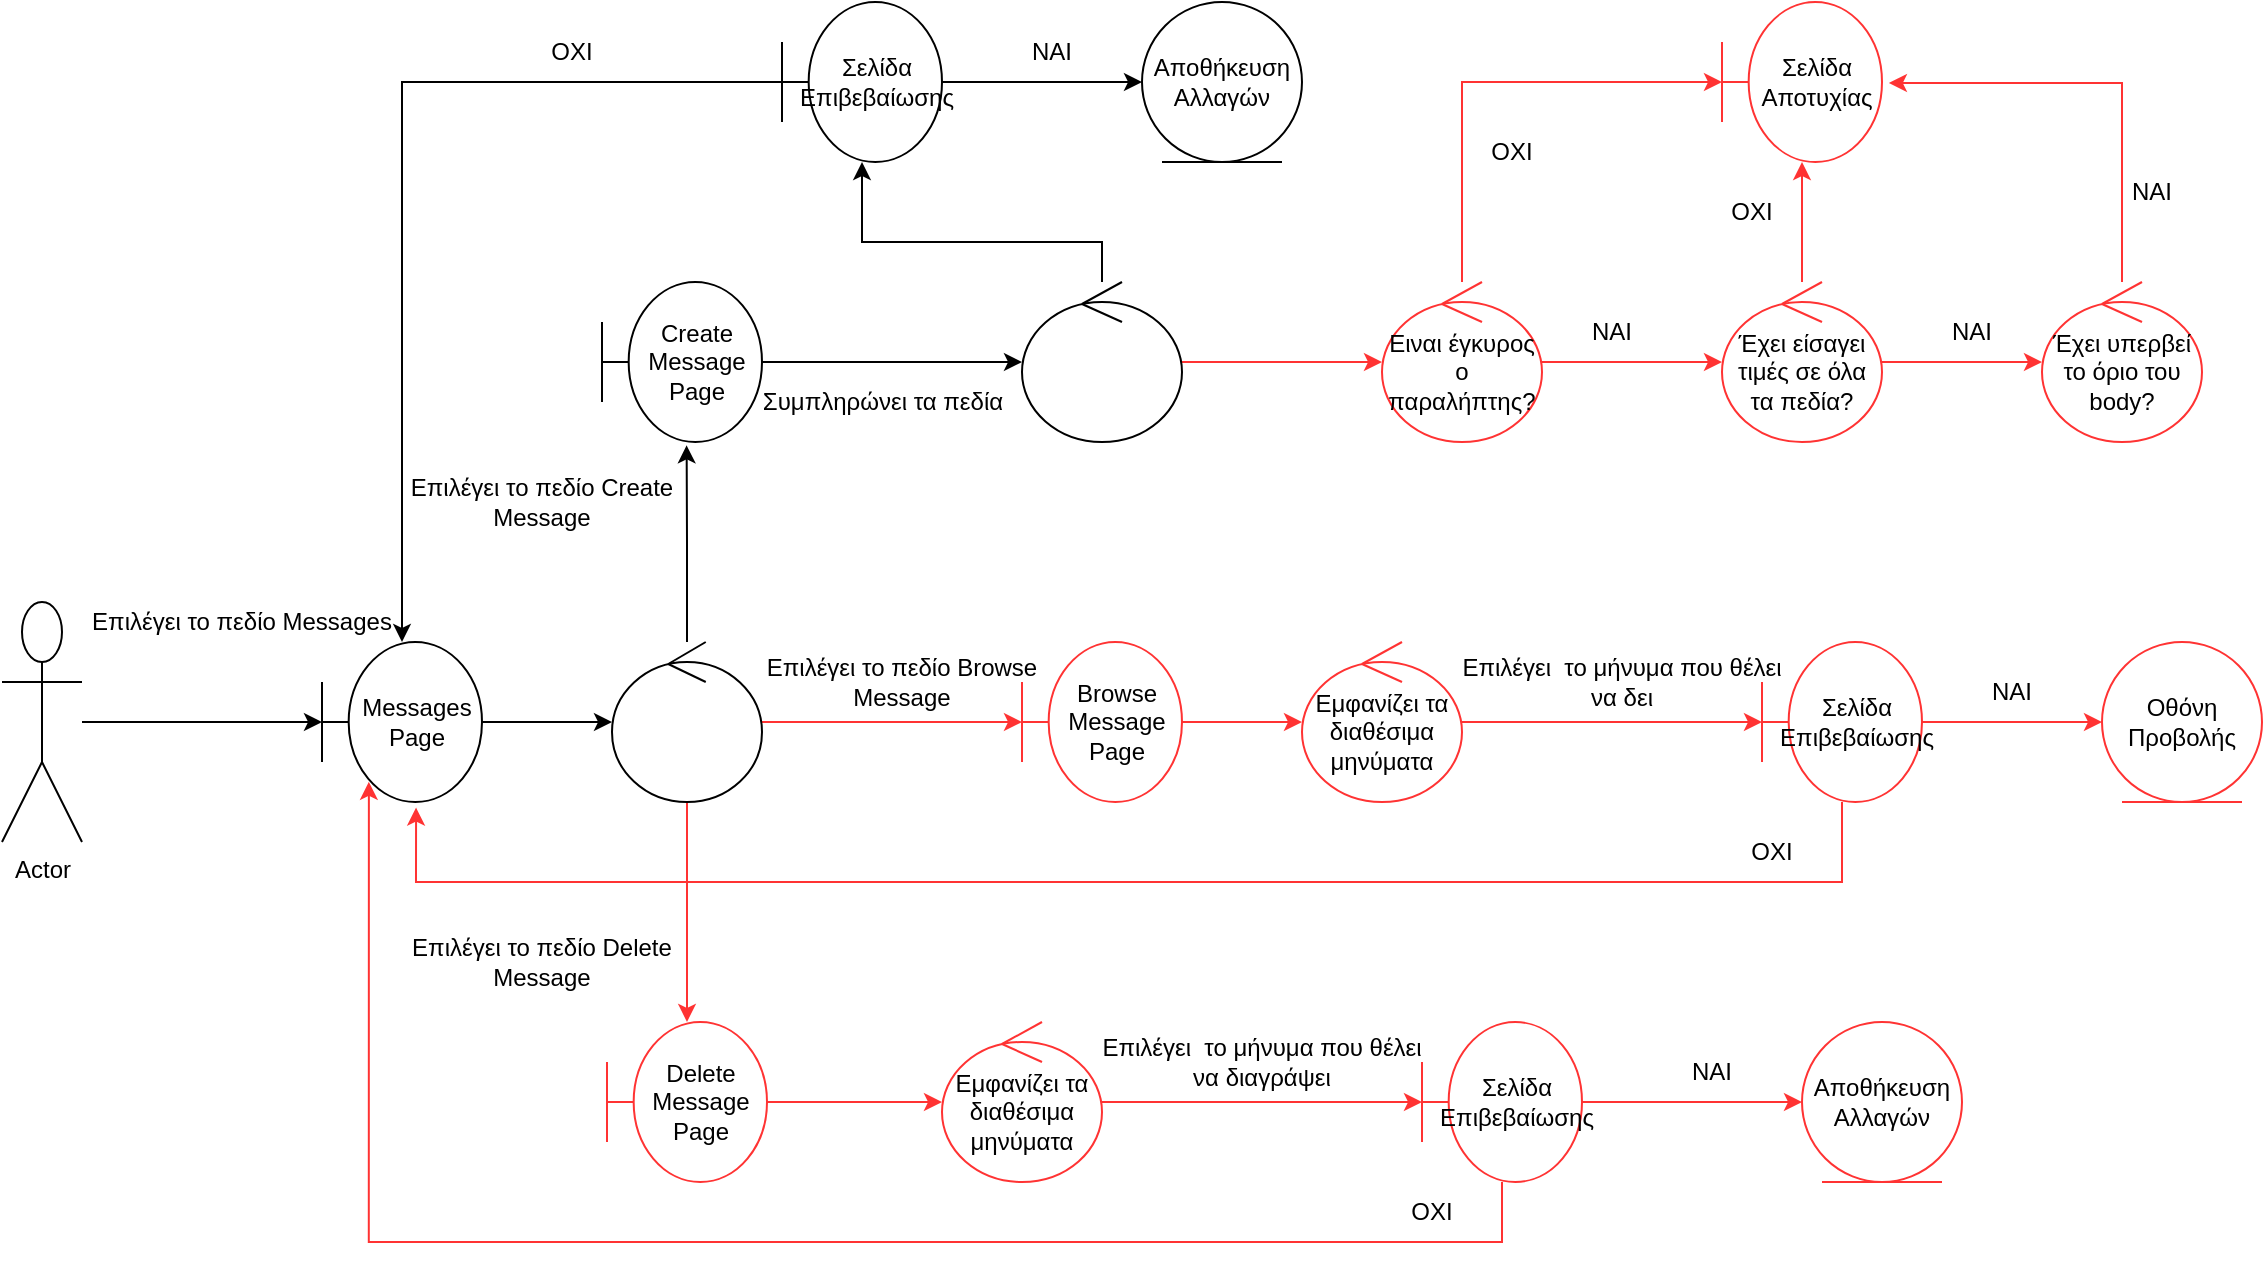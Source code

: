 <mxfile version="14.6.5" type="device"><diagram id="xDxF79L8_RLZJ9fn8Z7o" name="Page-1"><mxGraphModel dx="1673" dy="896" grid="1" gridSize="10" guides="1" tooltips="1" connect="1" arrows="1" fold="1" page="1" pageScale="1" pageWidth="850" pageHeight="1100" math="0" shadow="0"><root><mxCell id="0"/><mxCell id="1" parent="0"/><mxCell id="HWLLEXlVXGjf8-yIvZkh-19" style="edgeStyle=orthogonalEdgeStyle;rounded=0;orthogonalLoop=1;jettySize=auto;html=1;" edge="1" parent="1" source="HWLLEXlVXGjf8-yIvZkh-1" target="HWLLEXlVXGjf8-yIvZkh-3"><mxGeometry relative="1" as="geometry"/></mxCell><mxCell id="HWLLEXlVXGjf8-yIvZkh-1" value="Actor" style="shape=umlActor;verticalLabelPosition=bottom;verticalAlign=top;html=1;" vertex="1" parent="1"><mxGeometry y="320" width="40" height="120" as="geometry"/></mxCell><mxCell id="HWLLEXlVXGjf8-yIvZkh-15" style="edgeStyle=orthogonalEdgeStyle;rounded=0;orthogonalLoop=1;jettySize=auto;html=1;" edge="1" parent="1" source="HWLLEXlVXGjf8-yIvZkh-2" target="HWLLEXlVXGjf8-yIvZkh-14"><mxGeometry relative="1" as="geometry"/></mxCell><mxCell id="HWLLEXlVXGjf8-yIvZkh-2" value="Create&lt;br&gt;Message Page" style="shape=umlBoundary;whiteSpace=wrap;html=1;" vertex="1" parent="1"><mxGeometry x="300" y="160" width="80" height="80" as="geometry"/></mxCell><mxCell id="HWLLEXlVXGjf8-yIvZkh-78" style="edgeStyle=orthogonalEdgeStyle;rounded=0;orthogonalLoop=1;jettySize=auto;html=1;" edge="1" parent="1" source="HWLLEXlVXGjf8-yIvZkh-3" target="HWLLEXlVXGjf8-yIvZkh-77"><mxGeometry relative="1" as="geometry"/></mxCell><mxCell id="HWLLEXlVXGjf8-yIvZkh-3" value="Messages Page" style="shape=umlBoundary;whiteSpace=wrap;html=1;" vertex="1" parent="1"><mxGeometry x="160" y="340" width="80" height="80" as="geometry"/></mxCell><mxCell id="HWLLEXlVXGjf8-yIvZkh-84" style="edgeStyle=orthogonalEdgeStyle;rounded=0;orthogonalLoop=1;jettySize=auto;html=1;strokeColor=#FF3333;" edge="1" parent="1" source="HWLLEXlVXGjf8-yIvZkh-7" target="HWLLEXlVXGjf8-yIvZkh-74"><mxGeometry relative="1" as="geometry"/></mxCell><mxCell id="HWLLEXlVXGjf8-yIvZkh-7" value="Browse Message Page" style="shape=umlBoundary;whiteSpace=wrap;html=1;strokeColor=#FF3333;" vertex="1" parent="1"><mxGeometry x="510" y="340" width="80" height="80" as="geometry"/></mxCell><mxCell id="HWLLEXlVXGjf8-yIvZkh-42" style="edgeStyle=orthogonalEdgeStyle;rounded=0;orthogonalLoop=1;jettySize=auto;html=1;" edge="1" parent="1" source="HWLLEXlVXGjf8-yIvZkh-10" target="HWLLEXlVXGjf8-yIvZkh-3"><mxGeometry relative="1" as="geometry"><Array as="points"><mxPoint x="200" y="60"/></Array></mxGeometry></mxCell><mxCell id="HWLLEXlVXGjf8-yIvZkh-89" style="edgeStyle=orthogonalEdgeStyle;rounded=0;orthogonalLoop=1;jettySize=auto;html=1;entryX=0;entryY=0.5;entryDx=0;entryDy=0;" edge="1" parent="1" source="HWLLEXlVXGjf8-yIvZkh-10" target="HWLLEXlVXGjf8-yIvZkh-87"><mxGeometry relative="1" as="geometry"/></mxCell><mxCell id="HWLLEXlVXGjf8-yIvZkh-10" value="Σελίδα Επιβεβαίωσης" style="shape=umlBoundary;whiteSpace=wrap;html=1;" vertex="1" parent="1"><mxGeometry x="390" y="20" width="80" height="80" as="geometry"/></mxCell><mxCell id="HWLLEXlVXGjf8-yIvZkh-91" style="edgeStyle=orthogonalEdgeStyle;rounded=0;orthogonalLoop=1;jettySize=auto;html=1;strokeColor=#FF3333;" edge="1" parent="1" source="HWLLEXlVXGjf8-yIvZkh-11" target="HWLLEXlVXGjf8-yIvZkh-90"><mxGeometry relative="1" as="geometry"/></mxCell><mxCell id="HWLLEXlVXGjf8-yIvZkh-94" style="edgeStyle=orthogonalEdgeStyle;rounded=0;orthogonalLoop=1;jettySize=auto;html=1;entryX=0.588;entryY=1.035;entryDx=0;entryDy=0;entryPerimeter=0;strokeColor=#FF3333;" edge="1" parent="1" source="HWLLEXlVXGjf8-yIvZkh-11" target="HWLLEXlVXGjf8-yIvZkh-3"><mxGeometry relative="1" as="geometry"><Array as="points"><mxPoint x="920" y="460"/><mxPoint x="207" y="460"/></Array></mxGeometry></mxCell><mxCell id="HWLLEXlVXGjf8-yIvZkh-11" value="Σελίδα Επιβεβαίωσης" style="shape=umlBoundary;whiteSpace=wrap;html=1;strokeColor=#FF3333;" vertex="1" parent="1"><mxGeometry x="880" y="340" width="80" height="80" as="geometry"/></mxCell><mxCell id="HWLLEXlVXGjf8-yIvZkh-97" style="edgeStyle=orthogonalEdgeStyle;rounded=0;orthogonalLoop=1;jettySize=auto;html=1;strokeColor=#FF3333;" edge="1" parent="1" source="HWLLEXlVXGjf8-yIvZkh-13" target="HWLLEXlVXGjf8-yIvZkh-96"><mxGeometry relative="1" as="geometry"/></mxCell><mxCell id="HWLLEXlVXGjf8-yIvZkh-13" value="Delete&lt;br&gt;Message Page" style="shape=umlBoundary;whiteSpace=wrap;html=1;strokeColor=#FF3333;" vertex="1" parent="1"><mxGeometry x="302.5" y="530" width="80" height="80" as="geometry"/></mxCell><mxCell id="HWLLEXlVXGjf8-yIvZkh-52" style="edgeStyle=orthogonalEdgeStyle;rounded=0;orthogonalLoop=1;jettySize=auto;html=1;" edge="1" parent="1" source="HWLLEXlVXGjf8-yIvZkh-14" target="HWLLEXlVXGjf8-yIvZkh-10"><mxGeometry relative="1" as="geometry"><Array as="points"><mxPoint x="550" y="140"/></Array></mxGeometry></mxCell><mxCell id="HWLLEXlVXGjf8-yIvZkh-57" style="edgeStyle=orthogonalEdgeStyle;rounded=0;orthogonalLoop=1;jettySize=auto;html=1;strokeColor=#FF3333;" edge="1" parent="1" source="HWLLEXlVXGjf8-yIvZkh-14" target="HWLLEXlVXGjf8-yIvZkh-56"><mxGeometry relative="1" as="geometry"/></mxCell><mxCell id="HWLLEXlVXGjf8-yIvZkh-14" value="" style="ellipse;shape=umlControl;whiteSpace=wrap;html=1;" vertex="1" parent="1"><mxGeometry x="510" y="160" width="80" height="80" as="geometry"/></mxCell><mxCell id="HWLLEXlVXGjf8-yIvZkh-16" value="Συμπληρώνει τα πεδία" style="text;html=1;align=center;verticalAlign=middle;resizable=0;points=[];autosize=1;strokeColor=none;" vertex="1" parent="1"><mxGeometry x="370" y="210" width="140" height="20" as="geometry"/></mxCell><mxCell id="HWLLEXlVXGjf8-yIvZkh-23" value="&lt;span&gt;Επιλέγει το πεδίο Delete Message&lt;/span&gt;" style="text;html=1;strokeColor=none;fillColor=none;align=center;verticalAlign=middle;whiteSpace=wrap;rounded=0;rotation=0;" vertex="1" parent="1"><mxGeometry x="180" y="480" width="180" height="40" as="geometry"/></mxCell><mxCell id="HWLLEXlVXGjf8-yIvZkh-28" value="&lt;span&gt;Επιλέγει το πεδίο Create Message&lt;/span&gt;" style="text;html=1;strokeColor=none;fillColor=none;align=center;verticalAlign=middle;whiteSpace=wrap;rounded=0;" vertex="1" parent="1"><mxGeometry x="180" y="250" width="180" height="40" as="geometry"/></mxCell><mxCell id="HWLLEXlVXGjf8-yIvZkh-37" style="edgeStyle=orthogonalEdgeStyle;rounded=0;orthogonalLoop=1;jettySize=auto;html=1;exitX=0.5;exitY=1;exitDx=0;exitDy=0;" edge="1" parent="1" source="HWLLEXlVXGjf8-yIvZkh-28" target="HWLLEXlVXGjf8-yIvZkh-28"><mxGeometry relative="1" as="geometry"/></mxCell><mxCell id="HWLLEXlVXGjf8-yIvZkh-38" value="&lt;span&gt;Επιλέγει το πεδίο Browse Message&lt;/span&gt;" style="text;html=1;strokeColor=none;fillColor=none;align=center;verticalAlign=middle;whiteSpace=wrap;rounded=0;rotation=0;" vertex="1" parent="1"><mxGeometry x="360" y="340" width="180" height="40" as="geometry"/></mxCell><mxCell id="HWLLEXlVXGjf8-yIvZkh-39" value="&lt;span&gt;Επιλέγει το πεδίο Messages&lt;/span&gt;" style="text;html=1;strokeColor=none;fillColor=none;align=center;verticalAlign=middle;whiteSpace=wrap;rounded=0;" vertex="1" parent="1"><mxGeometry x="30" y="310" width="180" height="40" as="geometry"/></mxCell><mxCell id="HWLLEXlVXGjf8-yIvZkh-43" value="ΝΑΙ" style="text;html=1;strokeColor=none;fillColor=none;align=center;verticalAlign=middle;whiteSpace=wrap;rounded=0;" vertex="1" parent="1"><mxGeometry x="500" y="30" width="50" height="30" as="geometry"/></mxCell><mxCell id="HWLLEXlVXGjf8-yIvZkh-51" value="ΝΑΙ" style="text;html=1;strokeColor=none;fillColor=none;align=center;verticalAlign=middle;whiteSpace=wrap;rounded=0;" vertex="1" parent="1"><mxGeometry x="780" y="170" width="50" height="30" as="geometry"/></mxCell><mxCell id="HWLLEXlVXGjf8-yIvZkh-54" value="ΟΧΙ" style="text;html=1;strokeColor=none;fillColor=none;align=center;verticalAlign=middle;whiteSpace=wrap;rounded=0;" vertex="1" parent="1"><mxGeometry x="260" y="30" width="50" height="30" as="geometry"/></mxCell><mxCell id="HWLLEXlVXGjf8-yIvZkh-61" style="edgeStyle=orthogonalEdgeStyle;rounded=0;orthogonalLoop=1;jettySize=auto;html=1;fillColor=#e51400;strokeColor=#FF3333;" edge="1" parent="1" source="HWLLEXlVXGjf8-yIvZkh-56" target="HWLLEXlVXGjf8-yIvZkh-58"><mxGeometry relative="1" as="geometry"/></mxCell><mxCell id="HWLLEXlVXGjf8-yIvZkh-72" style="edgeStyle=orthogonalEdgeStyle;rounded=0;orthogonalLoop=1;jettySize=auto;html=1;fillColor=#e51400;strokeColor=#FF3333;" edge="1" parent="1" source="HWLLEXlVXGjf8-yIvZkh-56" target="HWLLEXlVXGjf8-yIvZkh-63"><mxGeometry relative="1" as="geometry"><Array as="points"><mxPoint x="730" y="60"/></Array></mxGeometry></mxCell><mxCell id="HWLLEXlVXGjf8-yIvZkh-56" value="Ειναι έγκυρος ο παραλήπτης?" style="ellipse;shape=umlControl;whiteSpace=wrap;html=1;strokeColor=#FF3333;" vertex="1" parent="1"><mxGeometry x="690" y="160" width="80" height="80" as="geometry"/></mxCell><mxCell id="HWLLEXlVXGjf8-yIvZkh-64" style="edgeStyle=orthogonalEdgeStyle;rounded=0;orthogonalLoop=1;jettySize=auto;html=1;strokeColor=#FF3333;" edge="1" parent="1" source="HWLLEXlVXGjf8-yIvZkh-58" target="HWLLEXlVXGjf8-yIvZkh-63"><mxGeometry relative="1" as="geometry"/></mxCell><mxCell id="HWLLEXlVXGjf8-yIvZkh-67" style="edgeStyle=orthogonalEdgeStyle;rounded=0;orthogonalLoop=1;jettySize=auto;html=1;strokeColor=#FF3333;" edge="1" parent="1" source="HWLLEXlVXGjf8-yIvZkh-58" target="HWLLEXlVXGjf8-yIvZkh-66"><mxGeometry relative="1" as="geometry"/></mxCell><mxCell id="HWLLEXlVXGjf8-yIvZkh-58" value="Έχει είσαγει τιμές σε όλα τα πεδία?" style="ellipse;shape=umlControl;whiteSpace=wrap;html=1;gradientColor=#ffffff;fillColor=none;shadow=0;strokeColor=#FF3333;" vertex="1" parent="1"><mxGeometry x="860" y="160" width="80" height="80" as="geometry"/></mxCell><mxCell id="HWLLEXlVXGjf8-yIvZkh-60" value="ΟΧΙ" style="text;html=1;strokeColor=none;fillColor=none;align=center;verticalAlign=middle;whiteSpace=wrap;rounded=0;" vertex="1" parent="1"><mxGeometry x="730" y="80" width="50" height="30" as="geometry"/></mxCell><mxCell id="HWLLEXlVXGjf8-yIvZkh-63" value="Σελίδα Αποτυχίας" style="shape=umlBoundary;whiteSpace=wrap;html=1;strokeColor=#FF3333;" vertex="1" parent="1"><mxGeometry x="860" y="20" width="80" height="80" as="geometry"/></mxCell><mxCell id="HWLLEXlVXGjf8-yIvZkh-65" value="ΟΧΙ" style="text;html=1;strokeColor=none;fillColor=none;align=center;verticalAlign=middle;whiteSpace=wrap;rounded=0;" vertex="1" parent="1"><mxGeometry x="850" y="110" width="50" height="30" as="geometry"/></mxCell><mxCell id="HWLLEXlVXGjf8-yIvZkh-71" style="edgeStyle=orthogonalEdgeStyle;rounded=0;orthogonalLoop=1;jettySize=auto;html=1;entryX=1.043;entryY=0.506;entryDx=0;entryDy=0;entryPerimeter=0;fillColor=#e51400;strokeColor=#FF3333;" edge="1" parent="1" source="HWLLEXlVXGjf8-yIvZkh-66" target="HWLLEXlVXGjf8-yIvZkh-63"><mxGeometry relative="1" as="geometry"><Array as="points"><mxPoint x="1060" y="60"/></Array></mxGeometry></mxCell><mxCell id="HWLLEXlVXGjf8-yIvZkh-66" value="Έχει υπερβεί το όριο του body?" style="ellipse;shape=umlControl;whiteSpace=wrap;html=1;strokeColor=#FF3333;" vertex="1" parent="1"><mxGeometry x="1020" y="160" width="80" height="80" as="geometry"/></mxCell><mxCell id="HWLLEXlVXGjf8-yIvZkh-68" value="ΝΑΙ" style="text;html=1;strokeColor=none;fillColor=none;align=center;verticalAlign=middle;whiteSpace=wrap;rounded=0;" vertex="1" parent="1"><mxGeometry x="960" y="170" width="50" height="30" as="geometry"/></mxCell><mxCell id="HWLLEXlVXGjf8-yIvZkh-70" value="ΝΑΙ" style="text;html=1;strokeColor=none;fillColor=none;align=center;verticalAlign=middle;whiteSpace=wrap;rounded=0;" vertex="1" parent="1"><mxGeometry x="1050" y="100" width="50" height="30" as="geometry"/></mxCell><mxCell id="HWLLEXlVXGjf8-yIvZkh-102" style="edgeStyle=orthogonalEdgeStyle;rounded=0;orthogonalLoop=1;jettySize=auto;html=1;strokeColor=#FF3333;" edge="1" parent="1" source="HWLLEXlVXGjf8-yIvZkh-73" target="HWLLEXlVXGjf8-yIvZkh-100"><mxGeometry relative="1" as="geometry"/></mxCell><mxCell id="HWLLEXlVXGjf8-yIvZkh-107" style="edgeStyle=orthogonalEdgeStyle;rounded=0;orthogonalLoop=1;jettySize=auto;html=1;entryX=0.293;entryY=0.874;entryDx=0;entryDy=0;entryPerimeter=0;strokeColor=#FF3333;" edge="1" parent="1" source="HWLLEXlVXGjf8-yIvZkh-73" target="HWLLEXlVXGjf8-yIvZkh-3"><mxGeometry relative="1" as="geometry"><Array as="points"><mxPoint x="750" y="640"/><mxPoint x="183" y="640"/></Array></mxGeometry></mxCell><mxCell id="HWLLEXlVXGjf8-yIvZkh-73" value="Σελίδα Επιβεβαίωσης" style="shape=umlBoundary;whiteSpace=wrap;html=1;strokeColor=#FF3333;" vertex="1" parent="1"><mxGeometry x="710" y="530" width="80" height="80" as="geometry"/></mxCell><mxCell id="HWLLEXlVXGjf8-yIvZkh-85" style="edgeStyle=orthogonalEdgeStyle;rounded=0;orthogonalLoop=1;jettySize=auto;html=1;strokeColor=#FF3333;" edge="1" parent="1" source="HWLLEXlVXGjf8-yIvZkh-74" target="HWLLEXlVXGjf8-yIvZkh-11"><mxGeometry relative="1" as="geometry"/></mxCell><mxCell id="HWLLEXlVXGjf8-yIvZkh-74" value="Εμφανίζει τα διαθέσιμα μηνύματα" style="ellipse;shape=umlControl;whiteSpace=wrap;html=1;strokeColor=#FF3333;" vertex="1" parent="1"><mxGeometry x="650" y="340" width="80" height="80" as="geometry"/></mxCell><mxCell id="HWLLEXlVXGjf8-yIvZkh-79" style="edgeStyle=orthogonalEdgeStyle;rounded=0;orthogonalLoop=1;jettySize=auto;html=1;strokeColor=#FF3333;" edge="1" parent="1" source="HWLLEXlVXGjf8-yIvZkh-77" target="HWLLEXlVXGjf8-yIvZkh-7"><mxGeometry relative="1" as="geometry"/></mxCell><mxCell id="HWLLEXlVXGjf8-yIvZkh-81" style="edgeStyle=orthogonalEdgeStyle;rounded=0;orthogonalLoop=1;jettySize=auto;html=1;entryX=0.529;entryY=1.021;entryDx=0;entryDy=0;entryPerimeter=0;strokeColor=#000000;" edge="1" parent="1" source="HWLLEXlVXGjf8-yIvZkh-77" target="HWLLEXlVXGjf8-yIvZkh-2"><mxGeometry relative="1" as="geometry"/></mxCell><mxCell id="HWLLEXlVXGjf8-yIvZkh-82" style="edgeStyle=orthogonalEdgeStyle;rounded=0;orthogonalLoop=1;jettySize=auto;html=1;strokeColor=#FF3333;" edge="1" parent="1" source="HWLLEXlVXGjf8-yIvZkh-77" target="HWLLEXlVXGjf8-yIvZkh-13"><mxGeometry relative="1" as="geometry"/></mxCell><mxCell id="HWLLEXlVXGjf8-yIvZkh-77" value="" style="ellipse;shape=umlControl;whiteSpace=wrap;html=1;" vertex="1" parent="1"><mxGeometry x="305" y="340" width="75" height="80" as="geometry"/></mxCell><mxCell id="HWLLEXlVXGjf8-yIvZkh-86" value="&lt;span&gt;Επιλέγει&amp;nbsp; το μήνυμα που θέλει&lt;br&gt;να δει&lt;br&gt;&lt;/span&gt;" style="text;html=1;strokeColor=none;fillColor=none;align=center;verticalAlign=middle;whiteSpace=wrap;rounded=0;rotation=0;" vertex="1" parent="1"><mxGeometry x="720" y="340" width="180" height="40" as="geometry"/></mxCell><mxCell id="HWLLEXlVXGjf8-yIvZkh-87" value="Αποθήκευση&lt;br&gt;Αλλαγών" style="ellipse;shape=umlEntity;whiteSpace=wrap;html=1;shadow=0;fillColor=none;gradientColor=#ffffff;" vertex="1" parent="1"><mxGeometry x="570" y="20" width="80" height="80" as="geometry"/></mxCell><mxCell id="HWLLEXlVXGjf8-yIvZkh-90" value="Οθόνη Προβολής" style="ellipse;shape=umlEntity;whiteSpace=wrap;html=1;shadow=0;fillColor=none;gradientColor=#ffffff;strokeColor=#FF3333;" vertex="1" parent="1"><mxGeometry x="1050" y="340" width="80" height="80" as="geometry"/></mxCell><mxCell id="HWLLEXlVXGjf8-yIvZkh-92" value="ΝΑΙ" style="text;html=1;strokeColor=none;fillColor=none;align=center;verticalAlign=middle;whiteSpace=wrap;rounded=0;" vertex="1" parent="1"><mxGeometry x="980" y="350" width="50" height="30" as="geometry"/></mxCell><mxCell id="HWLLEXlVXGjf8-yIvZkh-95" value="ΟΧΙ" style="text;html=1;strokeColor=none;fillColor=none;align=center;verticalAlign=middle;whiteSpace=wrap;rounded=0;" vertex="1" parent="1"><mxGeometry x="860" y="430" width="50" height="30" as="geometry"/></mxCell><mxCell id="HWLLEXlVXGjf8-yIvZkh-99" style="edgeStyle=orthogonalEdgeStyle;rounded=0;orthogonalLoop=1;jettySize=auto;html=1;strokeColor=#FF3333;" edge="1" parent="1" source="HWLLEXlVXGjf8-yIvZkh-96" target="HWLLEXlVXGjf8-yIvZkh-73"><mxGeometry relative="1" as="geometry"/></mxCell><mxCell id="HWLLEXlVXGjf8-yIvZkh-96" value="Εμφανίζει τα διαθέσιμα μηνύματα" style="ellipse;shape=umlControl;whiteSpace=wrap;html=1;strokeColor=#FF3333;" vertex="1" parent="1"><mxGeometry x="470" y="530" width="80" height="80" as="geometry"/></mxCell><mxCell id="HWLLEXlVXGjf8-yIvZkh-100" value="Αποθήκευση&lt;br&gt;Αλλαγών" style="ellipse;shape=umlEntity;whiteSpace=wrap;html=1;shadow=0;fillColor=none;gradientColor=#ffffff;strokeColor=#FF3333;" vertex="1" parent="1"><mxGeometry x="900" y="530" width="80" height="80" as="geometry"/></mxCell><mxCell id="HWLLEXlVXGjf8-yIvZkh-101" value="&lt;span&gt;Επιλέγει&amp;nbsp; το μήνυμα που θέλει&lt;br&gt;να διαγράψει&lt;br&gt;&lt;/span&gt;" style="text;html=1;strokeColor=none;fillColor=none;align=center;verticalAlign=middle;whiteSpace=wrap;rounded=0;rotation=0;" vertex="1" parent="1"><mxGeometry x="540" y="530" width="180" height="40" as="geometry"/></mxCell><mxCell id="HWLLEXlVXGjf8-yIvZkh-103" value="ΝΑΙ" style="text;html=1;strokeColor=none;fillColor=none;align=center;verticalAlign=middle;whiteSpace=wrap;rounded=0;" vertex="1" parent="1"><mxGeometry x="830" y="540" width="50" height="30" as="geometry"/></mxCell><mxCell id="HWLLEXlVXGjf8-yIvZkh-104" value="ΟΧΙ" style="text;html=1;strokeColor=none;fillColor=none;align=center;verticalAlign=middle;whiteSpace=wrap;rounded=0;" vertex="1" parent="1"><mxGeometry x="690" y="610" width="50" height="30" as="geometry"/></mxCell></root></mxGraphModel></diagram></mxfile>